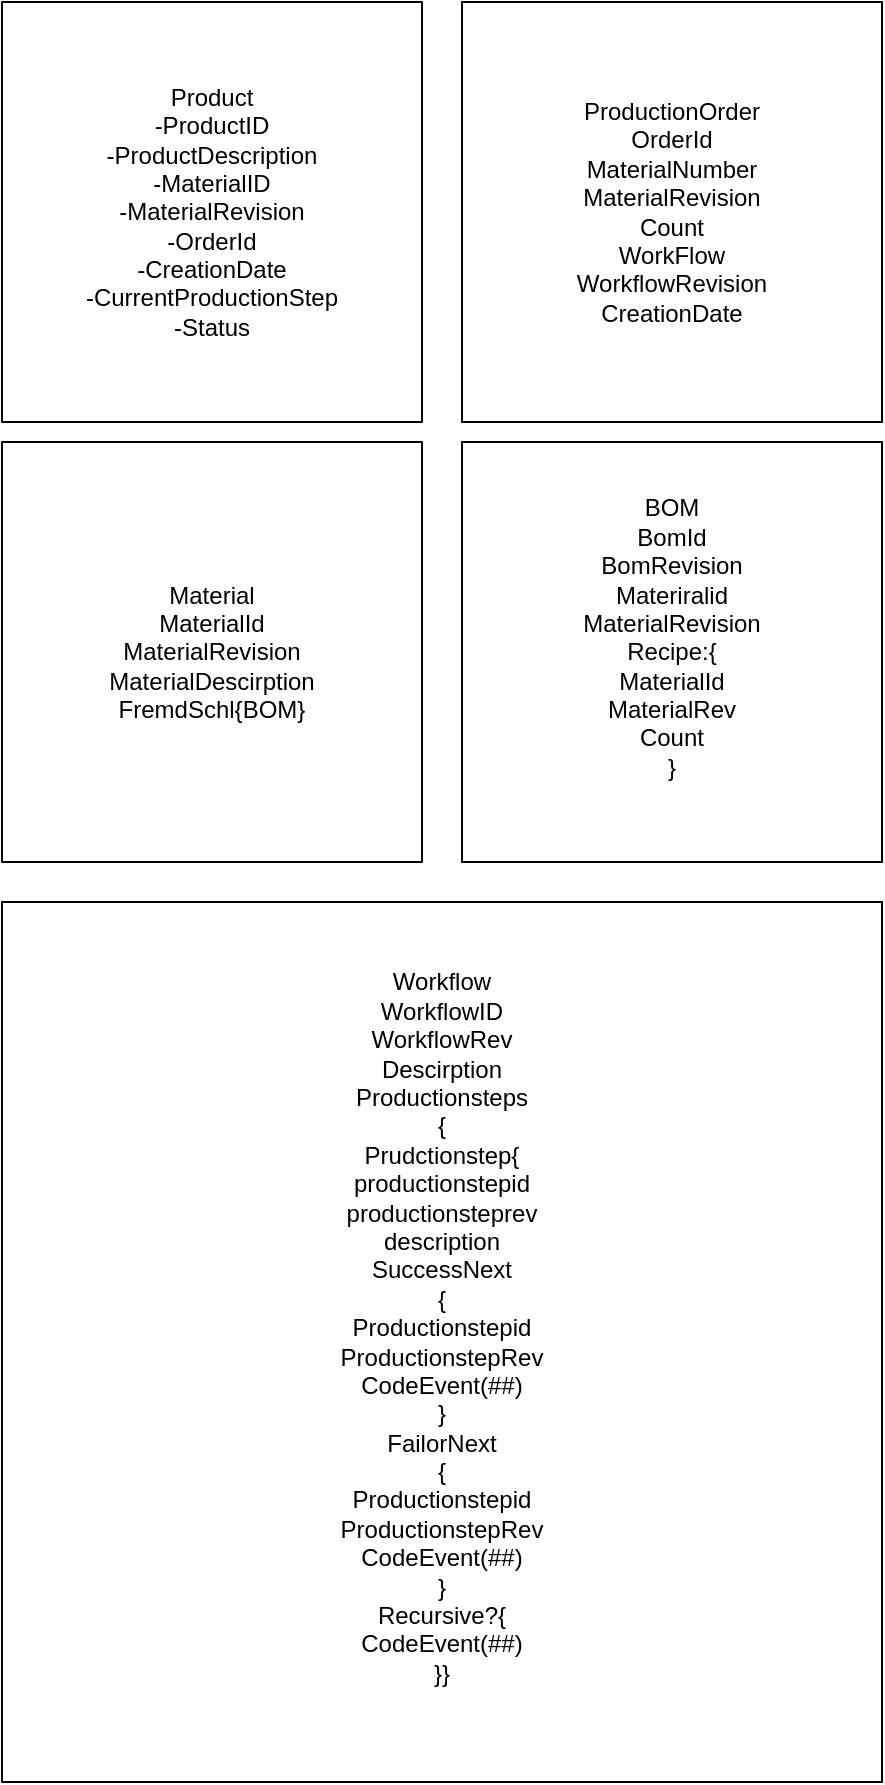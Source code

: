 <mxfile version="23.0.2" type="github">
  <diagram id="R2lEEEUBdFMjLlhIrx00" name="Page-1">
    <mxGraphModel dx="1338" dy="750" grid="1" gridSize="10" guides="1" tooltips="1" connect="1" arrows="1" fold="1" page="1" pageScale="1" pageWidth="850" pageHeight="1100" math="0" shadow="0" extFonts="Permanent Marker^https://fonts.googleapis.com/css?family=Permanent+Marker">
      <root>
        <mxCell id="0" />
        <mxCell id="1" parent="0" />
        <mxCell id="Dqtb0eiwO-eRpfW20rxa-1" value="&lt;div&gt;Product&lt;/div&gt;&lt;div&gt;-ProductID&lt;/div&gt;&lt;div&gt;-ProductDescription&lt;/div&gt;&lt;div&gt;-MaterialID&lt;/div&gt;&lt;div&gt;-MaterialRevision&lt;/div&gt;&lt;div&gt;-OrderId&lt;/div&gt;&lt;div&gt;-CreationDate&lt;/div&gt;&lt;div&gt;-CurrentProductionStep&lt;/div&gt;&lt;div&gt;-Status&lt;br&gt;&lt;/div&gt;" style="whiteSpace=wrap;html=1;aspect=fixed;" vertex="1" parent="1">
          <mxGeometry x="70" y="70" width="210" height="210" as="geometry" />
        </mxCell>
        <mxCell id="Dqtb0eiwO-eRpfW20rxa-2" value="&lt;div&gt;ProductionOrder&lt;/div&gt;&lt;div&gt;OrderId&lt;/div&gt;&lt;div&gt;MaterialNumber&lt;/div&gt;&lt;div&gt;MaterialRevision&lt;br&gt;&lt;/div&gt;&lt;div&gt;Count&lt;/div&gt;&lt;div&gt;WorkFlow&lt;/div&gt;&lt;div&gt;WorkflowRevision&lt;br&gt;&lt;/div&gt;&lt;div&gt;CreationDate&lt;br&gt;&lt;/div&gt;" style="whiteSpace=wrap;html=1;aspect=fixed;" vertex="1" parent="1">
          <mxGeometry x="300" y="70" width="210" height="210" as="geometry" />
        </mxCell>
        <mxCell id="Dqtb0eiwO-eRpfW20rxa-3" value="&lt;div&gt;Material&lt;/div&gt;&lt;div&gt;MaterialId&lt;/div&gt;&lt;div&gt;MaterialRevision&lt;/div&gt;&lt;div&gt;MaterialDescirption&lt;/div&gt;&lt;div&gt;FremdSchl{BOM}&lt;br&gt;&lt;/div&gt;" style="whiteSpace=wrap;html=1;aspect=fixed;" vertex="1" parent="1">
          <mxGeometry x="70" y="290" width="210" height="210" as="geometry" />
        </mxCell>
        <mxCell id="Dqtb0eiwO-eRpfW20rxa-4" value="&lt;div&gt;BOM&lt;/div&gt;&lt;div&gt;BomId&lt;/div&gt;&lt;div&gt;BomRevision&lt;br&gt;&lt;/div&gt;&lt;div&gt;Materiralid&lt;/div&gt;&lt;div&gt;MaterialRevision&lt;/div&gt;&lt;div&gt;Recipe:{&lt;/div&gt;&lt;div&gt;MaterialId&lt;/div&gt;&lt;div&gt;MaterialRev&lt;/div&gt;&lt;div&gt;Count&lt;/div&gt;&lt;div&gt;}&lt;br&gt;&lt;/div&gt;&lt;div&gt;&lt;br&gt;&lt;/div&gt;" style="whiteSpace=wrap;html=1;aspect=fixed;" vertex="1" parent="1">
          <mxGeometry x="300" y="290" width="210" height="210" as="geometry" />
        </mxCell>
        <mxCell id="Dqtb0eiwO-eRpfW20rxa-5" value="&lt;div&gt;Workflow&lt;/div&gt;&lt;div&gt;WorkflowID&lt;/div&gt;&lt;div&gt;WorkflowRev&lt;/div&gt;&lt;div&gt;Descirption&lt;/div&gt;&lt;div&gt;Productionsteps&lt;/div&gt;&lt;div&gt;{&lt;/div&gt;&lt;div&gt;Prudctionstep{&lt;/div&gt;&lt;div&gt;productionstepid&lt;/div&gt;&lt;div&gt;productionsteprev&lt;/div&gt;&lt;div&gt;description&lt;/div&gt;&lt;div&gt;SuccessNext&lt;/div&gt;&lt;div&gt;{&lt;/div&gt;&lt;div&gt;Productionstepid&lt;/div&gt;&lt;div&gt;ProductionstepRev&lt;/div&gt;&lt;div&gt;CodeEvent(##)&lt;br&gt;&lt;/div&gt;&lt;div&gt;}&lt;/div&gt;&lt;div&gt;FailorNext&lt;/div&gt;&lt;div&gt;{&lt;/div&gt;&lt;div&gt;&lt;div&gt;Productionstepid&lt;/div&gt;&lt;div&gt;ProductionstepRev&lt;/div&gt;&lt;div&gt;CodeEvent(##)&lt;/div&gt;&lt;div&gt;}&lt;br&gt;&lt;/div&gt;&lt;/div&gt;&lt;div&gt;Recursive?{&lt;/div&gt;&lt;div&gt;CodeEvent(##)&lt;br&gt;&lt;/div&gt;&lt;div&gt;}}&lt;br&gt;&lt;/div&gt;&lt;div&gt;&lt;br&gt;&lt;/div&gt;" style="whiteSpace=wrap;html=1;aspect=fixed;" vertex="1" parent="1">
          <mxGeometry x="70" y="520" width="440" height="440" as="geometry" />
        </mxCell>
      </root>
    </mxGraphModel>
  </diagram>
</mxfile>
